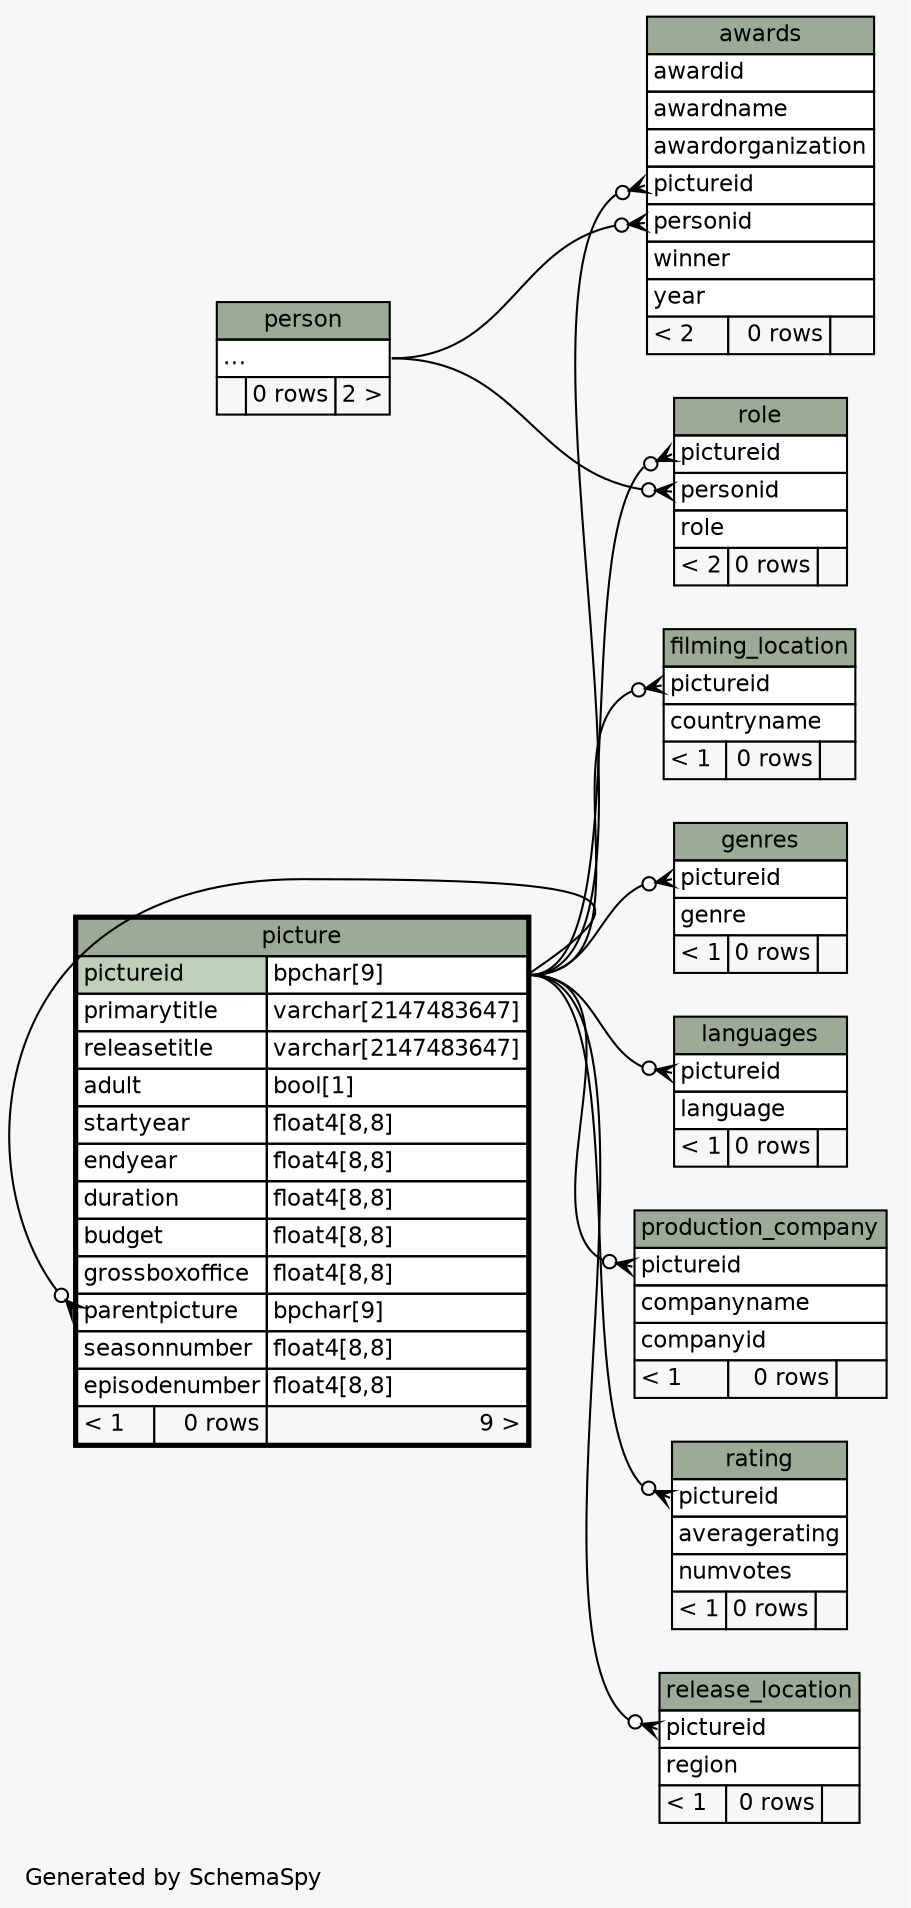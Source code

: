 // dot 2.38.0 on Linux 4.13.0-32-generic
// SchemaSpy rev 590
digraph "twoDegreesRelationshipsDiagram" {
  graph [
    rankdir="RL"
    bgcolor="#f7f7f7"
    label="\nGenerated by SchemaSpy"
    labeljust="l"
    nodesep="0.18"
    ranksep="0.46"
    fontname="Helvetica"
    fontsize="11"
  ];
  node [
    fontname="Helvetica"
    fontsize="11"
    shape="plaintext"
  ];
  edge [
    arrowsize="0.8"
  ];
  "awards":"personid":w -> "person":"elipses":e [arrowhead=none dir=back arrowtail=crowodot];
  "awards":"pictureid":w -> "picture":"pictureid.type":e [arrowhead=none dir=back arrowtail=crowodot];
  "filming_location":"pictureid":w -> "picture":"pictureid.type":e [arrowhead=none dir=back arrowtail=crowodot];
  "genres":"pictureid":w -> "picture":"pictureid.type":e [arrowhead=none dir=back arrowtail=crowodot];
  "languages":"pictureid":w -> "picture":"pictureid.type":e [arrowhead=none dir=back arrowtail=crowodot];
  "picture":"parentpicture":w -> "picture":"pictureid.type":e [arrowhead=none dir=back arrowtail=crowodot];
  "production_company":"pictureid":w -> "picture":"pictureid.type":e [arrowhead=none dir=back arrowtail=crowodot];
  "rating":"pictureid":w -> "picture":"pictureid.type":e [arrowhead=none dir=back arrowtail=crowodot];
  "release_location":"pictureid":w -> "picture":"pictureid.type":e [arrowhead=none dir=back arrowtail=crowodot];
  "role":"personid":w -> "person":"elipses":e [arrowhead=none dir=back arrowtail=crowodot];
  "role":"pictureid":w -> "picture":"pictureid.type":e [arrowhead=none dir=back arrowtail=crowodot];
  "awards" [
    label=<
    <TABLE BORDER="0" CELLBORDER="1" CELLSPACING="0" BGCOLOR="#ffffff">
      <TR><TD COLSPAN="3" BGCOLOR="#9bab96" ALIGN="CENTER">awards</TD></TR>
      <TR><TD PORT="awardid" COLSPAN="3" ALIGN="LEFT">awardid</TD></TR>
      <TR><TD PORT="awardname" COLSPAN="3" ALIGN="LEFT">awardname</TD></TR>
      <TR><TD PORT="awardorganization" COLSPAN="3" ALIGN="LEFT">awardorganization</TD></TR>
      <TR><TD PORT="pictureid" COLSPAN="3" ALIGN="LEFT">pictureid</TD></TR>
      <TR><TD PORT="personid" COLSPAN="3" ALIGN="LEFT">personid</TD></TR>
      <TR><TD PORT="winner" COLSPAN="3" ALIGN="LEFT">winner</TD></TR>
      <TR><TD PORT="year" COLSPAN="3" ALIGN="LEFT">year</TD></TR>
      <TR><TD ALIGN="LEFT" BGCOLOR="#f7f7f7">&lt; 2</TD><TD ALIGN="RIGHT" BGCOLOR="#f7f7f7">0 rows</TD><TD ALIGN="RIGHT" BGCOLOR="#f7f7f7">  </TD></TR>
    </TABLE>>
    URL="awards.html"
    tooltip="awards"
  ];
  "filming_location" [
    label=<
    <TABLE BORDER="0" CELLBORDER="1" CELLSPACING="0" BGCOLOR="#ffffff">
      <TR><TD COLSPAN="3" BGCOLOR="#9bab96" ALIGN="CENTER">filming_location</TD></TR>
      <TR><TD PORT="pictureid" COLSPAN="3" ALIGN="LEFT">pictureid</TD></TR>
      <TR><TD PORT="countryname" COLSPAN="3" ALIGN="LEFT">countryname</TD></TR>
      <TR><TD ALIGN="LEFT" BGCOLOR="#f7f7f7">&lt; 1</TD><TD ALIGN="RIGHT" BGCOLOR="#f7f7f7">0 rows</TD><TD ALIGN="RIGHT" BGCOLOR="#f7f7f7">  </TD></TR>
    </TABLE>>
    URL="filming_location.html"
    tooltip="filming_location"
  ];
  "genres" [
    label=<
    <TABLE BORDER="0" CELLBORDER="1" CELLSPACING="0" BGCOLOR="#ffffff">
      <TR><TD COLSPAN="3" BGCOLOR="#9bab96" ALIGN="CENTER">genres</TD></TR>
      <TR><TD PORT="pictureid" COLSPAN="3" ALIGN="LEFT">pictureid</TD></TR>
      <TR><TD PORT="genre" COLSPAN="3" ALIGN="LEFT">genre</TD></TR>
      <TR><TD ALIGN="LEFT" BGCOLOR="#f7f7f7">&lt; 1</TD><TD ALIGN="RIGHT" BGCOLOR="#f7f7f7">0 rows</TD><TD ALIGN="RIGHT" BGCOLOR="#f7f7f7">  </TD></TR>
    </TABLE>>
    URL="genres.html"
    tooltip="genres"
  ];
  "languages" [
    label=<
    <TABLE BORDER="0" CELLBORDER="1" CELLSPACING="0" BGCOLOR="#ffffff">
      <TR><TD COLSPAN="3" BGCOLOR="#9bab96" ALIGN="CENTER">languages</TD></TR>
      <TR><TD PORT="pictureid" COLSPAN="3" ALIGN="LEFT">pictureid</TD></TR>
      <TR><TD PORT="language" COLSPAN="3" ALIGN="LEFT">language</TD></TR>
      <TR><TD ALIGN="LEFT" BGCOLOR="#f7f7f7">&lt; 1</TD><TD ALIGN="RIGHT" BGCOLOR="#f7f7f7">0 rows</TD><TD ALIGN="RIGHT" BGCOLOR="#f7f7f7">  </TD></TR>
    </TABLE>>
    URL="languages.html"
    tooltip="languages"
  ];
  "person" [
    label=<
    <TABLE BORDER="0" CELLBORDER="1" CELLSPACING="0" BGCOLOR="#ffffff">
      <TR><TD COLSPAN="3" BGCOLOR="#9bab96" ALIGN="CENTER">person</TD></TR>
      <TR><TD PORT="elipses" COLSPAN="3" ALIGN="LEFT">...</TD></TR>
      <TR><TD ALIGN="LEFT" BGCOLOR="#f7f7f7">  </TD><TD ALIGN="RIGHT" BGCOLOR="#f7f7f7">0 rows</TD><TD ALIGN="RIGHT" BGCOLOR="#f7f7f7">2 &gt;</TD></TR>
    </TABLE>>
    URL="person.html"
    tooltip="person"
  ];
  "picture" [
    label=<
    <TABLE BORDER="2" CELLBORDER="1" CELLSPACING="0" BGCOLOR="#ffffff">
      <TR><TD COLSPAN="3" BGCOLOR="#9bab96" ALIGN="CENTER">picture</TD></TR>
      <TR><TD PORT="pictureid" COLSPAN="2" BGCOLOR="#bed1b8" ALIGN="LEFT">pictureid</TD><TD PORT="pictureid.type" ALIGN="LEFT">bpchar[9]</TD></TR>
      <TR><TD PORT="primarytitle" COLSPAN="2" ALIGN="LEFT">primarytitle</TD><TD PORT="primarytitle.type" ALIGN="LEFT">varchar[2147483647]</TD></TR>
      <TR><TD PORT="releasetitle" COLSPAN="2" ALIGN="LEFT">releasetitle</TD><TD PORT="releasetitle.type" ALIGN="LEFT">varchar[2147483647]</TD></TR>
      <TR><TD PORT="adult" COLSPAN="2" ALIGN="LEFT">adult</TD><TD PORT="adult.type" ALIGN="LEFT">bool[1]</TD></TR>
      <TR><TD PORT="startyear" COLSPAN="2" ALIGN="LEFT">startyear</TD><TD PORT="startyear.type" ALIGN="LEFT">float4[8,8]</TD></TR>
      <TR><TD PORT="endyear" COLSPAN="2" ALIGN="LEFT">endyear</TD><TD PORT="endyear.type" ALIGN="LEFT">float4[8,8]</TD></TR>
      <TR><TD PORT="duration" COLSPAN="2" ALIGN="LEFT">duration</TD><TD PORT="duration.type" ALIGN="LEFT">float4[8,8]</TD></TR>
      <TR><TD PORT="budget" COLSPAN="2" ALIGN="LEFT">budget</TD><TD PORT="budget.type" ALIGN="LEFT">float4[8,8]</TD></TR>
      <TR><TD PORT="grossboxoffice" COLSPAN="2" ALIGN="LEFT">grossboxoffice</TD><TD PORT="grossboxoffice.type" ALIGN="LEFT">float4[8,8]</TD></TR>
      <TR><TD PORT="parentpicture" COLSPAN="2" ALIGN="LEFT">parentpicture</TD><TD PORT="parentpicture.type" ALIGN="LEFT">bpchar[9]</TD></TR>
      <TR><TD PORT="seasonnumber" COLSPAN="2" ALIGN="LEFT">seasonnumber</TD><TD PORT="seasonnumber.type" ALIGN="LEFT">float4[8,8]</TD></TR>
      <TR><TD PORT="episodenumber" COLSPAN="2" ALIGN="LEFT">episodenumber</TD><TD PORT="episodenumber.type" ALIGN="LEFT">float4[8,8]</TD></TR>
      <TR><TD ALIGN="LEFT" BGCOLOR="#f7f7f7">&lt; 1</TD><TD ALIGN="RIGHT" BGCOLOR="#f7f7f7">0 rows</TD><TD ALIGN="RIGHT" BGCOLOR="#f7f7f7">9 &gt;</TD></TR>
    </TABLE>>
    URL="picture.html"
    tooltip="picture"
  ];
  "production_company" [
    label=<
    <TABLE BORDER="0" CELLBORDER="1" CELLSPACING="0" BGCOLOR="#ffffff">
      <TR><TD COLSPAN="3" BGCOLOR="#9bab96" ALIGN="CENTER">production_company</TD></TR>
      <TR><TD PORT="pictureid" COLSPAN="3" ALIGN="LEFT">pictureid</TD></TR>
      <TR><TD PORT="companyname" COLSPAN="3" ALIGN="LEFT">companyname</TD></TR>
      <TR><TD PORT="companyid" COLSPAN="3" ALIGN="LEFT">companyid</TD></TR>
      <TR><TD ALIGN="LEFT" BGCOLOR="#f7f7f7">&lt; 1</TD><TD ALIGN="RIGHT" BGCOLOR="#f7f7f7">0 rows</TD><TD ALIGN="RIGHT" BGCOLOR="#f7f7f7">  </TD></TR>
    </TABLE>>
    URL="production_company.html"
    tooltip="production_company"
  ];
  "rating" [
    label=<
    <TABLE BORDER="0" CELLBORDER="1" CELLSPACING="0" BGCOLOR="#ffffff">
      <TR><TD COLSPAN="3" BGCOLOR="#9bab96" ALIGN="CENTER">rating</TD></TR>
      <TR><TD PORT="pictureid" COLSPAN="3" ALIGN="LEFT">pictureid</TD></TR>
      <TR><TD PORT="averagerating" COLSPAN="3" ALIGN="LEFT">averagerating</TD></TR>
      <TR><TD PORT="numvotes" COLSPAN="3" ALIGN="LEFT">numvotes</TD></TR>
      <TR><TD ALIGN="LEFT" BGCOLOR="#f7f7f7">&lt; 1</TD><TD ALIGN="RIGHT" BGCOLOR="#f7f7f7">0 rows</TD><TD ALIGN="RIGHT" BGCOLOR="#f7f7f7">  </TD></TR>
    </TABLE>>
    URL="rating.html"
    tooltip="rating"
  ];
  "release_location" [
    label=<
    <TABLE BORDER="0" CELLBORDER="1" CELLSPACING="0" BGCOLOR="#ffffff">
      <TR><TD COLSPAN="3" BGCOLOR="#9bab96" ALIGN="CENTER">release_location</TD></TR>
      <TR><TD PORT="pictureid" COLSPAN="3" ALIGN="LEFT">pictureid</TD></TR>
      <TR><TD PORT="region" COLSPAN="3" ALIGN="LEFT">region</TD></TR>
      <TR><TD ALIGN="LEFT" BGCOLOR="#f7f7f7">&lt; 1</TD><TD ALIGN="RIGHT" BGCOLOR="#f7f7f7">0 rows</TD><TD ALIGN="RIGHT" BGCOLOR="#f7f7f7">  </TD></TR>
    </TABLE>>
    URL="release_location.html"
    tooltip="release_location"
  ];
  "role" [
    label=<
    <TABLE BORDER="0" CELLBORDER="1" CELLSPACING="0" BGCOLOR="#ffffff">
      <TR><TD COLSPAN="3" BGCOLOR="#9bab96" ALIGN="CENTER">role</TD></TR>
      <TR><TD PORT="pictureid" COLSPAN="3" ALIGN="LEFT">pictureid</TD></TR>
      <TR><TD PORT="personid" COLSPAN="3" ALIGN="LEFT">personid</TD></TR>
      <TR><TD PORT="role" COLSPAN="3" ALIGN="LEFT">role</TD></TR>
      <TR><TD ALIGN="LEFT" BGCOLOR="#f7f7f7">&lt; 2</TD><TD ALIGN="RIGHT" BGCOLOR="#f7f7f7">0 rows</TD><TD ALIGN="RIGHT" BGCOLOR="#f7f7f7">  </TD></TR>
    </TABLE>>
    URL="role.html"
    tooltip="role"
  ];
}
